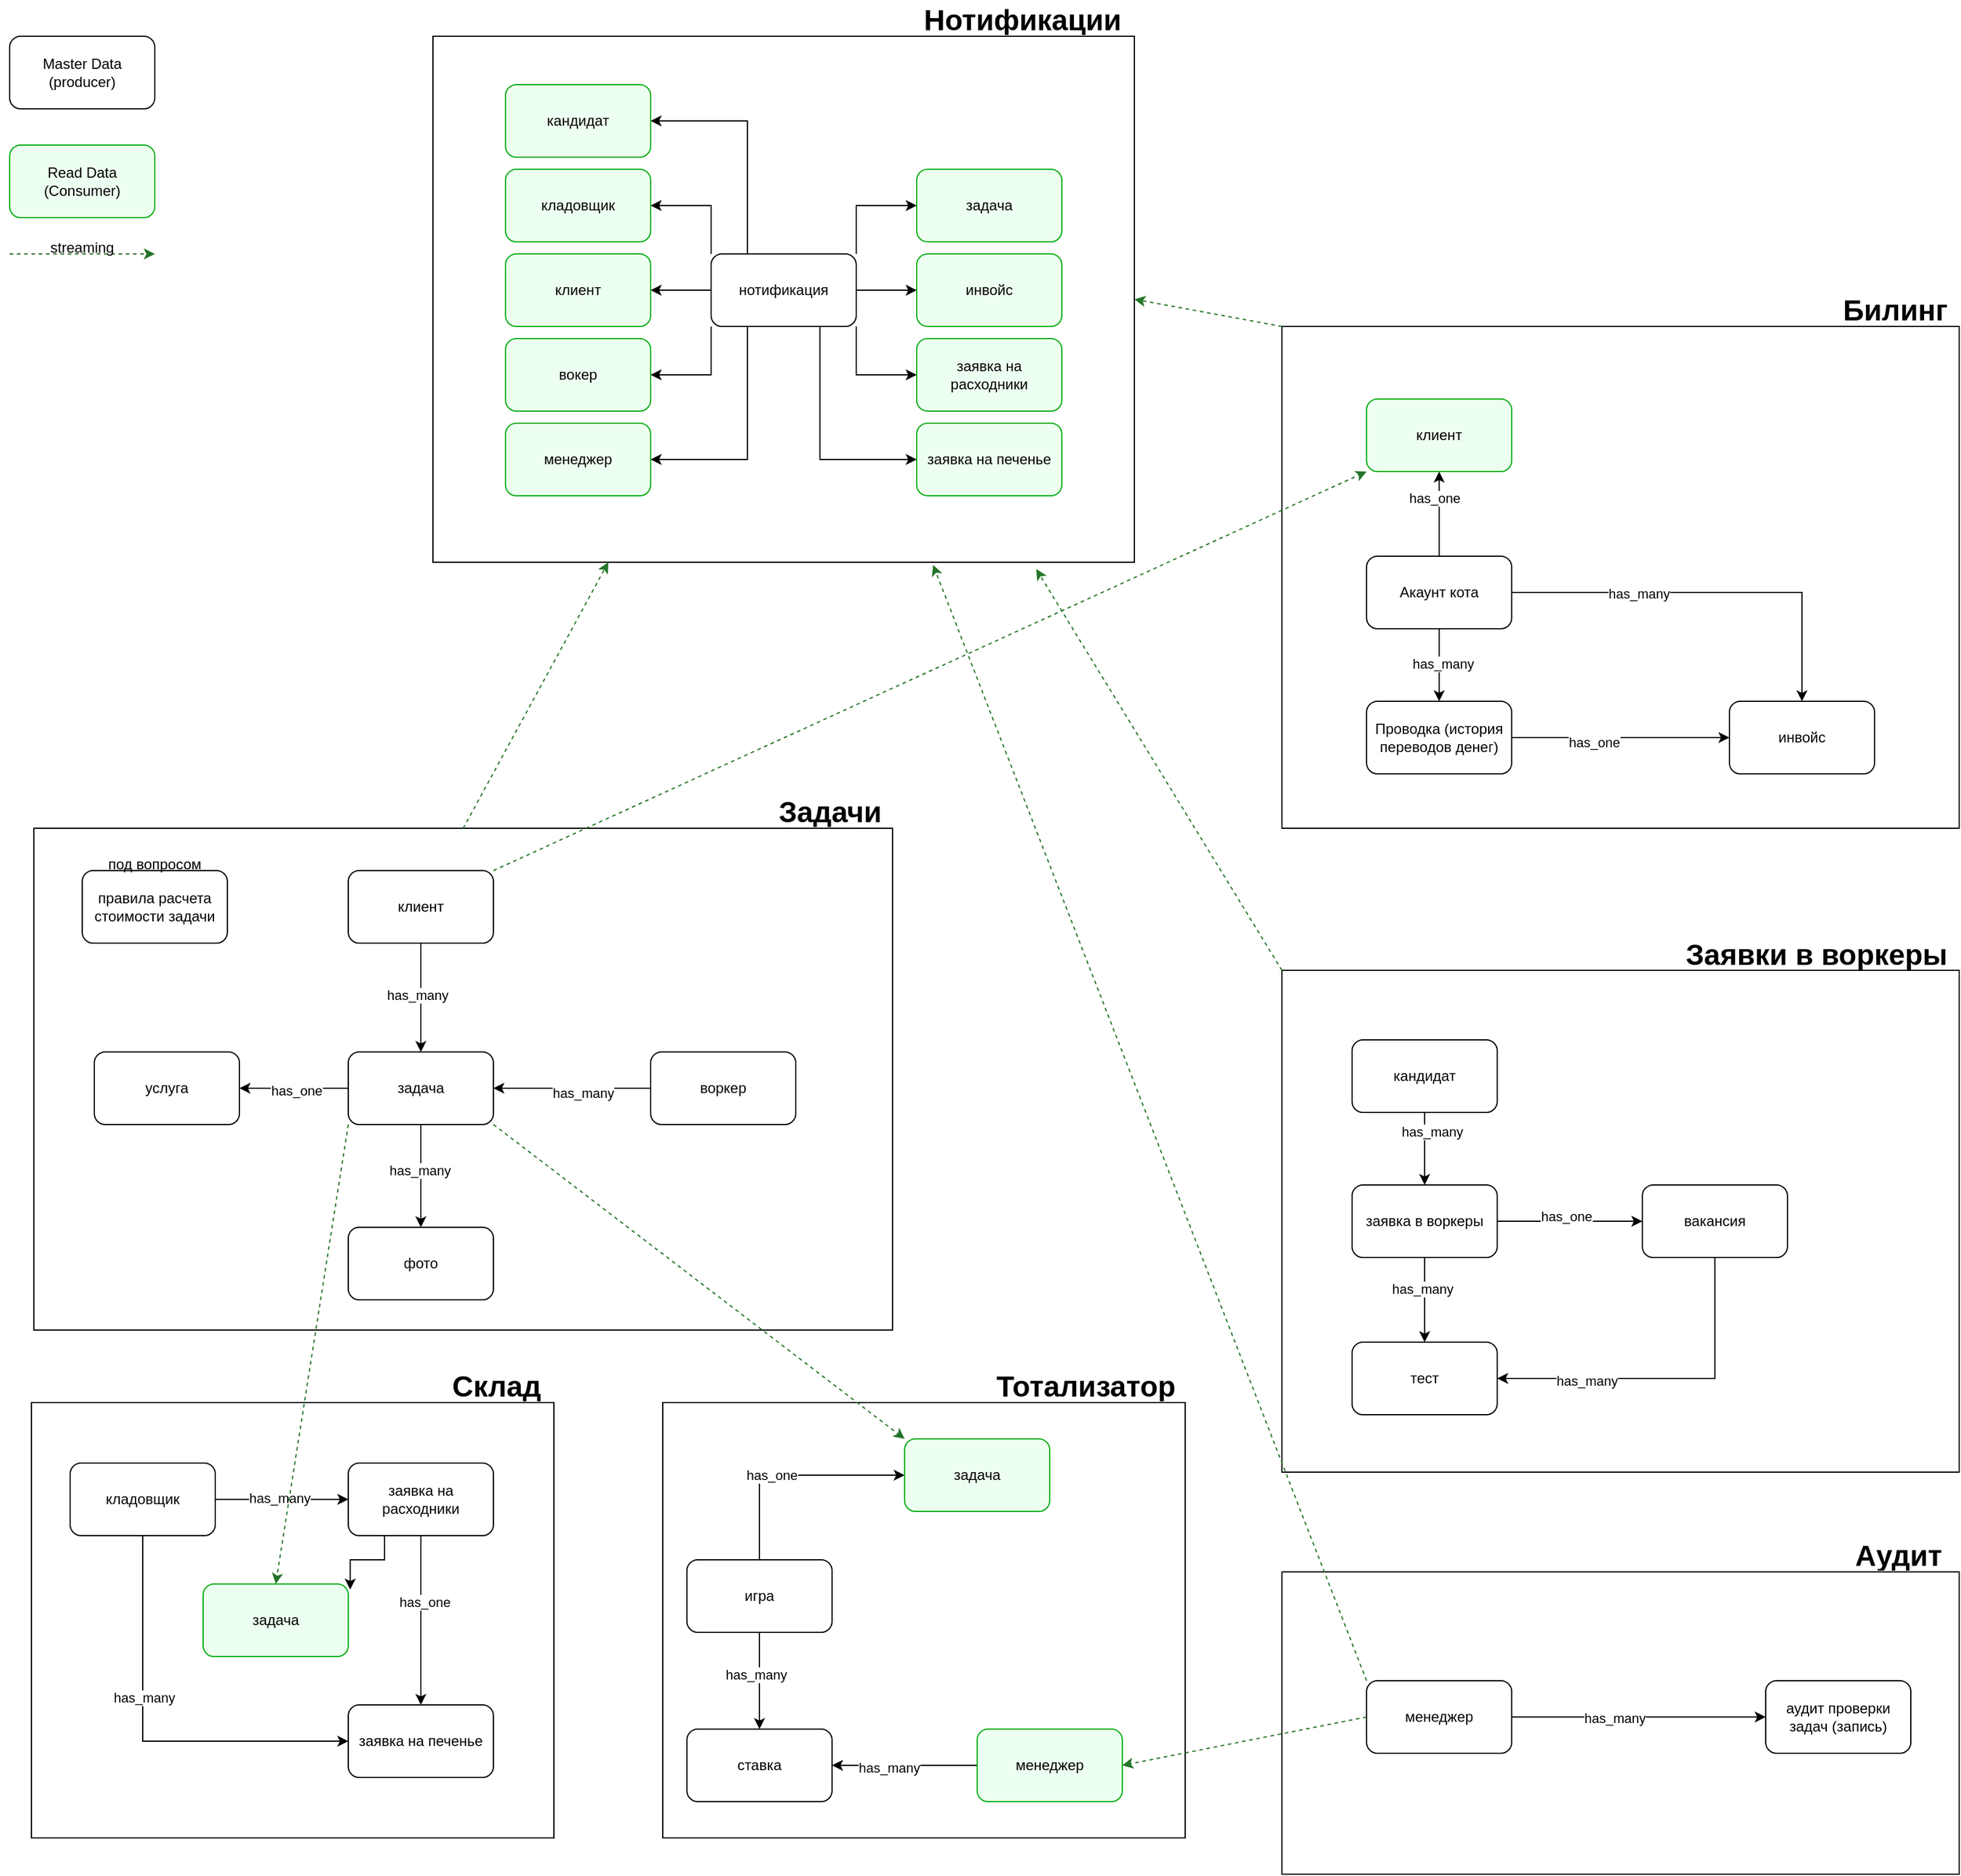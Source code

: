 <mxfile version="24.5.3" type="device">
  <diagram name="Page-1" id="c7558073-3199-34d8-9f00-42111426c3f3">
    <mxGraphModel dx="3263" dy="3032" grid="1" gridSize="10" guides="1" tooltips="1" connect="1" arrows="1" fold="1" page="1" pageScale="1" pageWidth="826" pageHeight="1169" background="none" math="0" shadow="0">
      <root>
        <mxCell id="0" />
        <mxCell id="1" parent="0" />
        <mxCell id="mVXSHvILS6m2LbovHZ73-201" value="" style="rounded=0;whiteSpace=wrap;html=1;fillColor=none;align=center;" vertex="1" parent="1">
          <mxGeometry x="580" y="20" width="432" height="360" as="geometry" />
        </mxCell>
        <mxCell id="mVXSHvILS6m2LbovHZ73-200" value="" style="rounded=0;whiteSpace=wrap;html=1;fillColor=none;align=center;" vertex="1" parent="1">
          <mxGeometry x="58" y="20" width="432" height="360" as="geometry" />
        </mxCell>
        <mxCell id="mVXSHvILS6m2LbovHZ73-199" value="" style="rounded=0;whiteSpace=wrap;html=1;fillColor=none;align=center;" vertex="1" parent="1">
          <mxGeometry x="1092" y="160" width="560" height="250" as="geometry" />
        </mxCell>
        <mxCell id="mVXSHvILS6m2LbovHZ73-198" value="" style="rounded=0;whiteSpace=wrap;html=1;fillColor=none;align=center;" vertex="1" parent="1">
          <mxGeometry x="1092" y="-337.5" width="560" height="415" as="geometry" />
        </mxCell>
        <mxCell id="mVXSHvILS6m2LbovHZ73-197" value="" style="rounded=0;whiteSpace=wrap;html=1;fillColor=none;align=center;" vertex="1" parent="1">
          <mxGeometry x="1092" y="-870" width="560" height="415" as="geometry" />
        </mxCell>
        <mxCell id="mVXSHvILS6m2LbovHZ73-196" value="" style="rounded=0;whiteSpace=wrap;html=1;fillColor=none;align=center;" vertex="1" parent="1">
          <mxGeometry x="390" y="-1110" width="580" height="435" as="geometry" />
        </mxCell>
        <mxCell id="mVXSHvILS6m2LbovHZ73-195" value="" style="rounded=0;whiteSpace=wrap;html=1;fillColor=none;align=center;" vertex="1" parent="1">
          <mxGeometry x="60" y="-455" width="710" height="415" as="geometry" />
        </mxCell>
        <mxCell id="mVXSHvILS6m2LbovHZ73-97" value="Master Data (producer)" style="rounded=1;whiteSpace=wrap;html=1;" vertex="1" parent="1">
          <mxGeometry x="40" y="-1110" width="120" height="60" as="geometry" />
        </mxCell>
        <mxCell id="mVXSHvILS6m2LbovHZ73-98" value="Read Data (Consumer)" style="rounded=1;whiteSpace=wrap;html=1;strokeColor=#00AD12;fillColor=#EDFFF0;" vertex="1" parent="1">
          <mxGeometry x="40" y="-1020" width="120" height="60" as="geometry" />
        </mxCell>
        <mxCell id="mVXSHvILS6m2LbovHZ73-104" value="" style="endArrow=classic;html=1;rounded=0;dashed=1;strokeColor=#237528;" edge="1" parent="1">
          <mxGeometry width="50" height="50" relative="1" as="geometry">
            <mxPoint x="40" y="-930" as="sourcePoint" />
            <mxPoint x="160" y="-930" as="targetPoint" />
          </mxGeometry>
        </mxCell>
        <mxCell id="mVXSHvILS6m2LbovHZ73-106" value="streaming" style="text;html=1;align=center;verticalAlign=middle;whiteSpace=wrap;rounded=0;" vertex="1" parent="1">
          <mxGeometry x="60" y="-950" width="80" height="30" as="geometry" />
        </mxCell>
        <mxCell id="mVXSHvILS6m2LbovHZ73-109" value="" style="edgeStyle=orthogonalEdgeStyle;rounded=0;orthogonalLoop=1;jettySize=auto;html=1;" edge="1" parent="1" source="mVXSHvILS6m2LbovHZ73-107" target="mVXSHvILS6m2LbovHZ73-108">
          <mxGeometry relative="1" as="geometry" />
        </mxCell>
        <mxCell id="mVXSHvILS6m2LbovHZ73-110" value="has_many" style="edgeLabel;html=1;align=center;verticalAlign=middle;resizable=0;points=[];" vertex="1" connectable="0" parent="mVXSHvILS6m2LbovHZ73-109">
          <mxGeometry x="-0.059" y="-3" relative="1" as="geometry">
            <mxPoint as="offset" />
          </mxGeometry>
        </mxCell>
        <mxCell id="mVXSHvILS6m2LbovHZ73-107" value="клиент" style="rounded=1;whiteSpace=wrap;html=1;" vertex="1" parent="1">
          <mxGeometry x="320" y="-420" width="120" height="60" as="geometry" />
        </mxCell>
        <mxCell id="mVXSHvILS6m2LbovHZ73-113" style="edgeStyle=orthogonalEdgeStyle;rounded=0;orthogonalLoop=1;jettySize=auto;html=1;entryX=1;entryY=0.5;entryDx=0;entryDy=0;" edge="1" parent="1" source="mVXSHvILS6m2LbovHZ73-108" target="mVXSHvILS6m2LbovHZ73-112">
          <mxGeometry relative="1" as="geometry">
            <mxPoint x="290" y="-240" as="targetPoint" />
          </mxGeometry>
        </mxCell>
        <mxCell id="mVXSHvILS6m2LbovHZ73-114" value="has_one" style="edgeLabel;html=1;align=center;verticalAlign=middle;resizable=0;points=[];" vertex="1" connectable="0" parent="mVXSHvILS6m2LbovHZ73-113">
          <mxGeometry x="-0.044" y="2" relative="1" as="geometry">
            <mxPoint as="offset" />
          </mxGeometry>
        </mxCell>
        <mxCell id="mVXSHvILS6m2LbovHZ73-122" value="" style="edgeStyle=orthogonalEdgeStyle;rounded=0;orthogonalLoop=1;jettySize=auto;html=1;" edge="1" parent="1" source="mVXSHvILS6m2LbovHZ73-108" target="mVXSHvILS6m2LbovHZ73-121">
          <mxGeometry relative="1" as="geometry" />
        </mxCell>
        <mxCell id="mVXSHvILS6m2LbovHZ73-123" value="has_many" style="edgeLabel;html=1;align=center;verticalAlign=middle;resizable=0;points=[];" vertex="1" connectable="0" parent="mVXSHvILS6m2LbovHZ73-122">
          <mxGeometry x="-0.122" y="-1" relative="1" as="geometry">
            <mxPoint as="offset" />
          </mxGeometry>
        </mxCell>
        <mxCell id="mVXSHvILS6m2LbovHZ73-108" value="задача" style="rounded=1;whiteSpace=wrap;html=1;" vertex="1" parent="1">
          <mxGeometry x="320" y="-270" width="120" height="60" as="geometry" />
        </mxCell>
        <mxCell id="mVXSHvILS6m2LbovHZ73-146" style="edgeStyle=orthogonalEdgeStyle;rounded=0;orthogonalLoop=1;jettySize=auto;html=1;entryX=0;entryY=0.5;entryDx=0;entryDy=0;exitX=1;exitY=0.5;exitDx=0;exitDy=0;" edge="1" parent="1" source="mVXSHvILS6m2LbovHZ73-168" target="mVXSHvILS6m2LbovHZ73-145">
          <mxGeometry relative="1" as="geometry">
            <Array as="points" />
          </mxGeometry>
        </mxCell>
        <mxCell id="mVXSHvILS6m2LbovHZ73-147" value="has_many" style="edgeLabel;html=1;align=center;verticalAlign=middle;resizable=0;points=[];" vertex="1" connectable="0" parent="mVXSHvILS6m2LbovHZ73-146">
          <mxGeometry x="-0.189" relative="1" as="geometry">
            <mxPoint y="1" as="offset" />
          </mxGeometry>
        </mxCell>
        <mxCell id="mVXSHvILS6m2LbovHZ73-165" style="edgeStyle=orthogonalEdgeStyle;rounded=0;orthogonalLoop=1;jettySize=auto;html=1;entryX=1;entryY=0.5;entryDx=0;entryDy=0;" edge="1" parent="1" source="mVXSHvILS6m2LbovHZ73-111" target="mVXSHvILS6m2LbovHZ73-162">
          <mxGeometry relative="1" as="geometry" />
        </mxCell>
        <mxCell id="mVXSHvILS6m2LbovHZ73-166" value="has_many" style="edgeLabel;html=1;align=center;verticalAlign=middle;resizable=0;points=[];" vertex="1" connectable="0" parent="mVXSHvILS6m2LbovHZ73-165">
          <mxGeometry x="0.228" y="2" relative="1" as="geometry">
            <mxPoint as="offset" />
          </mxGeometry>
        </mxCell>
        <mxCell id="mVXSHvILS6m2LbovHZ73-111" value="менеджер" style="rounded=1;whiteSpace=wrap;html=1;fillColor=#EDFFF0;strokeColor=#00AD12;" vertex="1" parent="1">
          <mxGeometry x="840" y="290" width="120" height="60" as="geometry" />
        </mxCell>
        <mxCell id="mVXSHvILS6m2LbovHZ73-112" value="услуга" style="rounded=1;whiteSpace=wrap;html=1;" vertex="1" parent="1">
          <mxGeometry x="110" y="-270" width="120" height="60" as="geometry" />
        </mxCell>
        <mxCell id="mVXSHvILS6m2LbovHZ73-134" style="edgeStyle=orthogonalEdgeStyle;rounded=0;orthogonalLoop=1;jettySize=auto;html=1;entryX=0.5;entryY=0;entryDx=0;entryDy=0;" edge="1" parent="1" source="mVXSHvILS6m2LbovHZ73-115" target="mVXSHvILS6m2LbovHZ73-133">
          <mxGeometry relative="1" as="geometry" />
        </mxCell>
        <mxCell id="mVXSHvILS6m2LbovHZ73-135" value="has_many" style="edgeLabel;html=1;align=center;verticalAlign=middle;resizable=0;points=[];" vertex="1" connectable="0" parent="mVXSHvILS6m2LbovHZ73-134">
          <mxGeometry x="-0.056" y="3" relative="1" as="geometry">
            <mxPoint as="offset" />
          </mxGeometry>
        </mxCell>
        <mxCell id="mVXSHvILS6m2LbovHZ73-155" style="edgeStyle=orthogonalEdgeStyle;rounded=0;orthogonalLoop=1;jettySize=auto;html=1;entryX=0.5;entryY=0;entryDx=0;entryDy=0;" edge="1" parent="1" source="mVXSHvILS6m2LbovHZ73-115" target="mVXSHvILS6m2LbovHZ73-150">
          <mxGeometry relative="1" as="geometry" />
        </mxCell>
        <mxCell id="mVXSHvILS6m2LbovHZ73-157" value="has_many" style="edgeLabel;html=1;align=center;verticalAlign=middle;resizable=0;points=[];" vertex="1" connectable="0" parent="mVXSHvILS6m2LbovHZ73-155">
          <mxGeometry x="-0.366" y="-1" relative="1" as="geometry">
            <mxPoint as="offset" />
          </mxGeometry>
        </mxCell>
        <mxCell id="mVXSHvILS6m2LbovHZ73-173" style="edgeStyle=orthogonalEdgeStyle;rounded=0;orthogonalLoop=1;jettySize=auto;html=1;entryX=0.5;entryY=1;entryDx=0;entryDy=0;" edge="1" parent="1" source="mVXSHvILS6m2LbovHZ73-115" target="mVXSHvILS6m2LbovHZ73-172">
          <mxGeometry relative="1" as="geometry" />
        </mxCell>
        <mxCell id="mVXSHvILS6m2LbovHZ73-174" value="has_one" style="edgeLabel;html=1;align=center;verticalAlign=middle;resizable=0;points=[];" vertex="1" connectable="0" parent="mVXSHvILS6m2LbovHZ73-173">
          <mxGeometry x="0.378" y="4" relative="1" as="geometry">
            <mxPoint as="offset" />
          </mxGeometry>
        </mxCell>
        <mxCell id="mVXSHvILS6m2LbovHZ73-115" value="Акаунт кота" style="rounded=1;whiteSpace=wrap;html=1;" vertex="1" parent="1">
          <mxGeometry x="1162" y="-680" width="120" height="60" as="geometry" />
        </mxCell>
        <mxCell id="mVXSHvILS6m2LbovHZ73-116" value="правила расчета стоимости задачи" style="rounded=1;whiteSpace=wrap;html=1;" vertex="1" parent="1">
          <mxGeometry x="100" y="-420" width="120" height="60" as="geometry" />
        </mxCell>
        <mxCell id="mVXSHvILS6m2LbovHZ73-117" value="под вопросом" style="text;html=1;align=center;verticalAlign=middle;whiteSpace=wrap;rounded=0;strokeColor=none;" vertex="1" parent="1">
          <mxGeometry x="100" y="-440" width="120" height="30" as="geometry" />
        </mxCell>
        <mxCell id="mVXSHvILS6m2LbovHZ73-119" value="" style="edgeStyle=orthogonalEdgeStyle;rounded=0;orthogonalLoop=1;jettySize=auto;html=1;" edge="1" parent="1" source="mVXSHvILS6m2LbovHZ73-118" target="mVXSHvILS6m2LbovHZ73-108">
          <mxGeometry relative="1" as="geometry" />
        </mxCell>
        <mxCell id="mVXSHvILS6m2LbovHZ73-120" value="has_many" style="edgeLabel;html=1;align=center;verticalAlign=middle;resizable=0;points=[];" vertex="1" connectable="0" parent="mVXSHvILS6m2LbovHZ73-119">
          <mxGeometry x="-0.139" y="4" relative="1" as="geometry">
            <mxPoint as="offset" />
          </mxGeometry>
        </mxCell>
        <mxCell id="mVXSHvILS6m2LbovHZ73-118" value="воркер" style="rounded=1;whiteSpace=wrap;html=1;" vertex="1" parent="1">
          <mxGeometry x="570" y="-270" width="120" height="60" as="geometry" />
        </mxCell>
        <mxCell id="mVXSHvILS6m2LbovHZ73-121" value="фото" style="rounded=1;whiteSpace=wrap;html=1;" vertex="1" parent="1">
          <mxGeometry x="320" y="-125" width="120" height="60" as="geometry" />
        </mxCell>
        <mxCell id="mVXSHvILS6m2LbovHZ73-126" value="" style="edgeStyle=orthogonalEdgeStyle;rounded=0;orthogonalLoop=1;jettySize=auto;html=1;" edge="1" parent="1" source="mVXSHvILS6m2LbovHZ73-124" target="mVXSHvILS6m2LbovHZ73-125">
          <mxGeometry relative="1" as="geometry" />
        </mxCell>
        <mxCell id="mVXSHvILS6m2LbovHZ73-127" value="has_many" style="edgeLabel;html=1;align=center;verticalAlign=middle;resizable=0;points=[];" vertex="1" connectable="0" parent="mVXSHvILS6m2LbovHZ73-126">
          <mxGeometry x="-0.276" y="-2" relative="1" as="geometry">
            <mxPoint as="offset" />
          </mxGeometry>
        </mxCell>
        <mxCell id="mVXSHvILS6m2LbovHZ73-129" value="" style="edgeStyle=orthogonalEdgeStyle;rounded=0;orthogonalLoop=1;jettySize=auto;html=1;" edge="1" parent="1" source="mVXSHvILS6m2LbovHZ73-124" target="mVXSHvILS6m2LbovHZ73-128">
          <mxGeometry relative="1" as="geometry" />
        </mxCell>
        <mxCell id="mVXSHvILS6m2LbovHZ73-130" value="has_one" style="edgeLabel;html=1;align=center;verticalAlign=middle;resizable=0;points=[];" vertex="1" connectable="0" parent="mVXSHvILS6m2LbovHZ73-129">
          <mxGeometry x="-0.058" y="4" relative="1" as="geometry">
            <mxPoint as="offset" />
          </mxGeometry>
        </mxCell>
        <mxCell id="mVXSHvILS6m2LbovHZ73-124" value="заявка в воркеры" style="rounded=1;whiteSpace=wrap;html=1;" vertex="1" parent="1">
          <mxGeometry x="1150" y="-160" width="120" height="60" as="geometry" />
        </mxCell>
        <mxCell id="mVXSHvILS6m2LbovHZ73-125" value="тест" style="rounded=1;whiteSpace=wrap;html=1;" vertex="1" parent="1">
          <mxGeometry x="1150" y="-30" width="120" height="60" as="geometry" />
        </mxCell>
        <mxCell id="mVXSHvILS6m2LbovHZ73-131" style="edgeStyle=orthogonalEdgeStyle;rounded=0;orthogonalLoop=1;jettySize=auto;html=1;entryX=1;entryY=0.5;entryDx=0;entryDy=0;" edge="1" parent="1" source="mVXSHvILS6m2LbovHZ73-128" target="mVXSHvILS6m2LbovHZ73-125">
          <mxGeometry relative="1" as="geometry">
            <Array as="points">
              <mxPoint x="1450" />
            </Array>
          </mxGeometry>
        </mxCell>
        <mxCell id="mVXSHvILS6m2LbovHZ73-132" value="has_many" style="edgeLabel;html=1;align=center;verticalAlign=middle;resizable=0;points=[];" vertex="1" connectable="0" parent="mVXSHvILS6m2LbovHZ73-131">
          <mxGeometry x="0.474" y="2" relative="1" as="geometry">
            <mxPoint as="offset" />
          </mxGeometry>
        </mxCell>
        <mxCell id="mVXSHvILS6m2LbovHZ73-128" value="вакансия" style="rounded=1;whiteSpace=wrap;html=1;" vertex="1" parent="1">
          <mxGeometry x="1390" y="-160" width="120" height="60" as="geometry" />
        </mxCell>
        <mxCell id="mVXSHvILS6m2LbovHZ73-152" style="edgeStyle=orthogonalEdgeStyle;rounded=0;orthogonalLoop=1;jettySize=auto;html=1;entryX=0;entryY=0.5;entryDx=0;entryDy=0;" edge="1" parent="1" source="mVXSHvILS6m2LbovHZ73-133" target="mVXSHvILS6m2LbovHZ73-150">
          <mxGeometry relative="1" as="geometry" />
        </mxCell>
        <mxCell id="mVXSHvILS6m2LbovHZ73-153" value="has_one" style="edgeLabel;html=1;align=center;verticalAlign=middle;resizable=0;points=[];" vertex="1" connectable="0" parent="mVXSHvILS6m2LbovHZ73-152">
          <mxGeometry x="-0.25" y="-4" relative="1" as="geometry">
            <mxPoint as="offset" />
          </mxGeometry>
        </mxCell>
        <mxCell id="mVXSHvILS6m2LbovHZ73-133" value="Проводка (история переводов денег)" style="rounded=1;whiteSpace=wrap;html=1;" vertex="1" parent="1">
          <mxGeometry x="1162" y="-560" width="120" height="60" as="geometry" />
        </mxCell>
        <mxCell id="mVXSHvILS6m2LbovHZ73-138" style="edgeStyle=orthogonalEdgeStyle;rounded=0;orthogonalLoop=1;jettySize=auto;html=1;entryX=0;entryY=0.5;entryDx=0;entryDy=0;" edge="1" parent="1" source="mVXSHvILS6m2LbovHZ73-136" target="mVXSHvILS6m2LbovHZ73-137">
          <mxGeometry relative="1" as="geometry" />
        </mxCell>
        <mxCell id="mVXSHvILS6m2LbovHZ73-139" value="has_many" style="edgeLabel;html=1;align=center;verticalAlign=middle;resizable=0;points=[];" vertex="1" connectable="0" parent="mVXSHvILS6m2LbovHZ73-138">
          <mxGeometry x="-0.033" y="1" relative="1" as="geometry">
            <mxPoint as="offset" />
          </mxGeometry>
        </mxCell>
        <mxCell id="mVXSHvILS6m2LbovHZ73-141" style="edgeStyle=orthogonalEdgeStyle;rounded=0;orthogonalLoop=1;jettySize=auto;html=1;exitX=0.5;exitY=1;exitDx=0;exitDy=0;entryX=0;entryY=0.5;entryDx=0;entryDy=0;" edge="1" parent="1" source="mVXSHvILS6m2LbovHZ73-136" target="mVXSHvILS6m2LbovHZ73-140">
          <mxGeometry relative="1" as="geometry" />
        </mxCell>
        <mxCell id="mVXSHvILS6m2LbovHZ73-142" value="has_many" style="edgeLabel;html=1;align=center;verticalAlign=middle;resizable=0;points=[];" vertex="1" connectable="0" parent="mVXSHvILS6m2LbovHZ73-141">
          <mxGeometry x="-0.211" y="1" relative="1" as="geometry">
            <mxPoint as="offset" />
          </mxGeometry>
        </mxCell>
        <mxCell id="mVXSHvILS6m2LbovHZ73-136" value="кладовщик" style="rounded=1;whiteSpace=wrap;html=1;" vertex="1" parent="1">
          <mxGeometry x="90" y="70" width="120" height="60" as="geometry" />
        </mxCell>
        <mxCell id="mVXSHvILS6m2LbovHZ73-143" style="edgeStyle=orthogonalEdgeStyle;rounded=0;orthogonalLoop=1;jettySize=auto;html=1;entryX=0.5;entryY=0;entryDx=0;entryDy=0;" edge="1" parent="1" source="mVXSHvILS6m2LbovHZ73-137" target="mVXSHvILS6m2LbovHZ73-140">
          <mxGeometry relative="1" as="geometry" />
        </mxCell>
        <mxCell id="mVXSHvILS6m2LbovHZ73-144" value="has_one" style="edgeLabel;html=1;align=center;verticalAlign=middle;resizable=0;points=[];" vertex="1" connectable="0" parent="mVXSHvILS6m2LbovHZ73-143">
          <mxGeometry x="-0.235" y="3" relative="1" as="geometry">
            <mxPoint y="1" as="offset" />
          </mxGeometry>
        </mxCell>
        <mxCell id="mVXSHvILS6m2LbovHZ73-137" value="заявка на расходники" style="rounded=1;whiteSpace=wrap;html=1;" vertex="1" parent="1">
          <mxGeometry x="320" y="70" width="120" height="60" as="geometry" />
        </mxCell>
        <mxCell id="mVXSHvILS6m2LbovHZ73-140" value="заявка на печенье" style="rounded=1;whiteSpace=wrap;html=1;" vertex="1" parent="1">
          <mxGeometry x="320" y="270" width="120" height="60" as="geometry" />
        </mxCell>
        <mxCell id="mVXSHvILS6m2LbovHZ73-145" value="аудит проверки задач (запись)" style="rounded=1;whiteSpace=wrap;html=1;" vertex="1" parent="1">
          <mxGeometry x="1492" y="250" width="120" height="60" as="geometry" />
        </mxCell>
        <mxCell id="mVXSHvILS6m2LbovHZ73-150" value="инвойс" style="rounded=1;whiteSpace=wrap;html=1;" vertex="1" parent="1">
          <mxGeometry x="1462" y="-560" width="120" height="60" as="geometry" />
        </mxCell>
        <mxCell id="mVXSHvILS6m2LbovHZ73-160" style="edgeStyle=orthogonalEdgeStyle;rounded=0;orthogonalLoop=1;jettySize=auto;html=1;exitX=0.5;exitY=0;exitDx=0;exitDy=0;entryX=0;entryY=0.5;entryDx=0;entryDy=0;" edge="1" parent="1" source="mVXSHvILS6m2LbovHZ73-158" target="mVXSHvILS6m2LbovHZ73-171">
          <mxGeometry relative="1" as="geometry">
            <mxPoint x="820" y="110" as="targetPoint" />
            <Array as="points">
              <mxPoint x="660" y="80" />
            </Array>
          </mxGeometry>
        </mxCell>
        <mxCell id="mVXSHvILS6m2LbovHZ73-161" value="has_one" style="edgeLabel;html=1;align=center;verticalAlign=middle;resizable=0;points=[];" vertex="1" connectable="0" parent="mVXSHvILS6m2LbovHZ73-160">
          <mxGeometry x="-0.148" relative="1" as="geometry">
            <mxPoint x="-1" as="offset" />
          </mxGeometry>
        </mxCell>
        <mxCell id="mVXSHvILS6m2LbovHZ73-163" style="edgeStyle=orthogonalEdgeStyle;rounded=0;orthogonalLoop=1;jettySize=auto;html=1;entryX=0.5;entryY=0;entryDx=0;entryDy=0;" edge="1" parent="1" source="mVXSHvILS6m2LbovHZ73-158" target="mVXSHvILS6m2LbovHZ73-162">
          <mxGeometry relative="1" as="geometry" />
        </mxCell>
        <mxCell id="mVXSHvILS6m2LbovHZ73-164" value="has_many" style="edgeLabel;html=1;align=center;verticalAlign=middle;resizable=0;points=[];" vertex="1" connectable="0" parent="mVXSHvILS6m2LbovHZ73-163">
          <mxGeometry x="-0.162" y="-3" relative="1" as="geometry">
            <mxPoint y="1" as="offset" />
          </mxGeometry>
        </mxCell>
        <mxCell id="mVXSHvILS6m2LbovHZ73-158" value="игра" style="rounded=1;whiteSpace=wrap;html=1;" vertex="1" parent="1">
          <mxGeometry x="600" y="150" width="120" height="60" as="geometry" />
        </mxCell>
        <mxCell id="mVXSHvILS6m2LbovHZ73-162" value="ставка" style="rounded=1;whiteSpace=wrap;html=1;" vertex="1" parent="1">
          <mxGeometry x="600" y="290" width="120" height="60" as="geometry" />
        </mxCell>
        <mxCell id="mVXSHvILS6m2LbovHZ73-175" style="edgeStyle=orthogonalEdgeStyle;rounded=0;orthogonalLoop=1;jettySize=auto;html=1;entryX=1;entryY=0.5;entryDx=0;entryDy=0;" edge="1" parent="1" source="mVXSHvILS6m2LbovHZ73-167" target="mVXSHvILS6m2LbovHZ73-170">
          <mxGeometry relative="1" as="geometry" />
        </mxCell>
        <mxCell id="mVXSHvILS6m2LbovHZ73-177" style="edgeStyle=orthogonalEdgeStyle;rounded=0;orthogonalLoop=1;jettySize=auto;html=1;entryX=1;entryY=0.5;entryDx=0;entryDy=0;exitX=0;exitY=1;exitDx=0;exitDy=0;" edge="1" parent="1" source="mVXSHvILS6m2LbovHZ73-167" target="mVXSHvILS6m2LbovHZ73-176">
          <mxGeometry relative="1" as="geometry" />
        </mxCell>
        <mxCell id="mVXSHvILS6m2LbovHZ73-179" style="edgeStyle=orthogonalEdgeStyle;rounded=0;orthogonalLoop=1;jettySize=auto;html=1;entryX=0;entryY=0.5;entryDx=0;entryDy=0;exitX=1;exitY=0;exitDx=0;exitDy=0;" edge="1" parent="1" source="mVXSHvILS6m2LbovHZ73-167" target="mVXSHvILS6m2LbovHZ73-178">
          <mxGeometry relative="1" as="geometry" />
        </mxCell>
        <mxCell id="mVXSHvILS6m2LbovHZ73-181" style="edgeStyle=orthogonalEdgeStyle;rounded=0;orthogonalLoop=1;jettySize=auto;html=1;exitX=0;exitY=0;exitDx=0;exitDy=0;entryX=1;entryY=0.5;entryDx=0;entryDy=0;" edge="1" parent="1" source="mVXSHvILS6m2LbovHZ73-167" target="mVXSHvILS6m2LbovHZ73-180">
          <mxGeometry relative="1" as="geometry" />
        </mxCell>
        <mxCell id="mVXSHvILS6m2LbovHZ73-183" style="edgeStyle=orthogonalEdgeStyle;rounded=0;orthogonalLoop=1;jettySize=auto;html=1;exitX=0.25;exitY=1;exitDx=0;exitDy=0;entryX=1;entryY=0.5;entryDx=0;entryDy=0;" edge="1" parent="1" source="mVXSHvILS6m2LbovHZ73-167" target="mVXSHvILS6m2LbovHZ73-182">
          <mxGeometry relative="1" as="geometry" />
        </mxCell>
        <mxCell id="mVXSHvILS6m2LbovHZ73-185" value="" style="edgeStyle=orthogonalEdgeStyle;rounded=0;orthogonalLoop=1;jettySize=auto;html=1;" edge="1" parent="1" source="mVXSHvILS6m2LbovHZ73-167" target="mVXSHvILS6m2LbovHZ73-184">
          <mxGeometry relative="1" as="geometry" />
        </mxCell>
        <mxCell id="mVXSHvILS6m2LbovHZ73-190" style="edgeStyle=orthogonalEdgeStyle;rounded=0;orthogonalLoop=1;jettySize=auto;html=1;exitX=0.25;exitY=0;exitDx=0;exitDy=0;entryX=1;entryY=0.5;entryDx=0;entryDy=0;" edge="1" parent="1" source="mVXSHvILS6m2LbovHZ73-167" target="mVXSHvILS6m2LbovHZ73-189">
          <mxGeometry relative="1" as="geometry" />
        </mxCell>
        <mxCell id="mVXSHvILS6m2LbovHZ73-193" style="edgeStyle=orthogonalEdgeStyle;rounded=0;orthogonalLoop=1;jettySize=auto;html=1;exitX=1;exitY=1;exitDx=0;exitDy=0;entryX=0;entryY=0.5;entryDx=0;entryDy=0;" edge="1" parent="1" source="mVXSHvILS6m2LbovHZ73-167" target="mVXSHvILS6m2LbovHZ73-191">
          <mxGeometry relative="1" as="geometry" />
        </mxCell>
        <mxCell id="mVXSHvILS6m2LbovHZ73-194" style="edgeStyle=orthogonalEdgeStyle;rounded=0;orthogonalLoop=1;jettySize=auto;html=1;exitX=0.75;exitY=1;exitDx=0;exitDy=0;entryX=0;entryY=0.5;entryDx=0;entryDy=0;" edge="1" parent="1" source="mVXSHvILS6m2LbovHZ73-167" target="mVXSHvILS6m2LbovHZ73-192">
          <mxGeometry relative="1" as="geometry" />
        </mxCell>
        <mxCell id="mVXSHvILS6m2LbovHZ73-167" value="нотификация" style="rounded=1;whiteSpace=wrap;html=1;" vertex="1" parent="1">
          <mxGeometry x="620" y="-930" width="120" height="60" as="geometry" />
        </mxCell>
        <mxCell id="mVXSHvILS6m2LbovHZ73-168" value="менеджер" style="rounded=1;whiteSpace=wrap;html=1;" vertex="1" parent="1">
          <mxGeometry x="1162" y="250" width="120" height="60" as="geometry" />
        </mxCell>
        <mxCell id="mVXSHvILS6m2LbovHZ73-170" value="клиент" style="rounded=1;whiteSpace=wrap;html=1;strokeColor=#00AD12;fillColor=#EDFFF0;" vertex="1" parent="1">
          <mxGeometry x="450" y="-930" width="120" height="60" as="geometry" />
        </mxCell>
        <mxCell id="mVXSHvILS6m2LbovHZ73-171" value="задача" style="rounded=1;whiteSpace=wrap;html=1;strokeColor=#00AD12;fillColor=#EDFFF0;" vertex="1" parent="1">
          <mxGeometry x="780" y="50" width="120" height="60" as="geometry" />
        </mxCell>
        <mxCell id="mVXSHvILS6m2LbovHZ73-172" value="клиент" style="rounded=1;whiteSpace=wrap;html=1;strokeColor=#00AD12;fillColor=#EDFFF0;" vertex="1" parent="1">
          <mxGeometry x="1162" y="-810" width="120" height="60" as="geometry" />
        </mxCell>
        <mxCell id="mVXSHvILS6m2LbovHZ73-176" value="вокер" style="rounded=1;whiteSpace=wrap;html=1;strokeColor=#00AD12;fillColor=#EDFFF0;" vertex="1" parent="1">
          <mxGeometry x="450" y="-860" width="120" height="60" as="geometry" />
        </mxCell>
        <mxCell id="mVXSHvILS6m2LbovHZ73-178" value="задача" style="rounded=1;whiteSpace=wrap;html=1;strokeColor=#00AD12;fillColor=#EDFFF0;" vertex="1" parent="1">
          <mxGeometry x="790" y="-1000" width="120" height="60" as="geometry" />
        </mxCell>
        <mxCell id="mVXSHvILS6m2LbovHZ73-180" value="кладовщик" style="rounded=1;whiteSpace=wrap;html=1;strokeColor=#00AD12;fillColor=#EDFFF0;" vertex="1" parent="1">
          <mxGeometry x="450" y="-1000" width="120" height="60" as="geometry" />
        </mxCell>
        <mxCell id="mVXSHvILS6m2LbovHZ73-182" value="менеджер" style="rounded=1;whiteSpace=wrap;html=1;fillColor=#EDFFF0;strokeColor=#00AD12;" vertex="1" parent="1">
          <mxGeometry x="450" y="-790" width="120" height="60" as="geometry" />
        </mxCell>
        <mxCell id="mVXSHvILS6m2LbovHZ73-184" value="инвойс" style="rounded=1;whiteSpace=wrap;html=1;strokeColor=#00AD12;fillColor=#EDFFF0;" vertex="1" parent="1">
          <mxGeometry x="790" y="-930" width="120" height="60" as="geometry" />
        </mxCell>
        <mxCell id="mVXSHvILS6m2LbovHZ73-187" value="" style="edgeStyle=orthogonalEdgeStyle;rounded=0;orthogonalLoop=1;jettySize=auto;html=1;" edge="1" parent="1" source="mVXSHvILS6m2LbovHZ73-186" target="mVXSHvILS6m2LbovHZ73-124">
          <mxGeometry relative="1" as="geometry" />
        </mxCell>
        <mxCell id="mVXSHvILS6m2LbovHZ73-188" value="has_many" style="edgeLabel;html=1;align=center;verticalAlign=middle;resizable=0;points=[];" vertex="1" connectable="0" parent="mVXSHvILS6m2LbovHZ73-187">
          <mxGeometry x="-0.486" y="6" relative="1" as="geometry">
            <mxPoint as="offset" />
          </mxGeometry>
        </mxCell>
        <mxCell id="mVXSHvILS6m2LbovHZ73-186" value="кандидат" style="rounded=1;whiteSpace=wrap;html=1;" vertex="1" parent="1">
          <mxGeometry x="1150" y="-280" width="120" height="60" as="geometry" />
        </mxCell>
        <mxCell id="mVXSHvILS6m2LbovHZ73-189" value="кандидат" style="rounded=1;whiteSpace=wrap;html=1;strokeColor=#00AD12;fillColor=#EDFFF0;" vertex="1" parent="1">
          <mxGeometry x="450" y="-1070" width="120" height="60" as="geometry" />
        </mxCell>
        <mxCell id="mVXSHvILS6m2LbovHZ73-191" value="заявка на расходники" style="rounded=1;whiteSpace=wrap;html=1;strokeColor=#00AD12;fillColor=#EDFFF0;" vertex="1" parent="1">
          <mxGeometry x="790" y="-860" width="120" height="60" as="geometry" />
        </mxCell>
        <mxCell id="mVXSHvILS6m2LbovHZ73-192" value="заявка на печенье" style="rounded=1;whiteSpace=wrap;html=1;strokeColor=#00AD12;fillColor=#EDFFF0;" vertex="1" parent="1">
          <mxGeometry x="790" y="-790" width="120" height="60" as="geometry" />
        </mxCell>
        <mxCell id="mVXSHvILS6m2LbovHZ73-202" value="" style="endArrow=classic;html=1;rounded=0;dashed=1;strokeColor=#237528;exitX=1;exitY=0;exitDx=0;exitDy=0;entryX=0;entryY=1;entryDx=0;entryDy=0;" edge="1" parent="1" source="mVXSHvILS6m2LbovHZ73-107" target="mVXSHvILS6m2LbovHZ73-172">
          <mxGeometry width="50" height="50" relative="1" as="geometry">
            <mxPoint x="850" y="-550.71" as="sourcePoint" />
            <mxPoint x="970" y="-550.71" as="targetPoint" />
          </mxGeometry>
        </mxCell>
        <mxCell id="mVXSHvILS6m2LbovHZ73-203" value="" style="endArrow=classic;html=1;rounded=0;dashed=1;strokeColor=#237528;exitX=0.5;exitY=0;exitDx=0;exitDy=0;entryX=0.25;entryY=1;entryDx=0;entryDy=0;" edge="1" parent="1" source="mVXSHvILS6m2LbovHZ73-195" target="mVXSHvILS6m2LbovHZ73-196">
          <mxGeometry width="50" height="50" relative="1" as="geometry">
            <mxPoint x="413" y="-570" as="sourcePoint" />
            <mxPoint x="533" y="-570" as="targetPoint" />
          </mxGeometry>
        </mxCell>
        <mxCell id="mVXSHvILS6m2LbovHZ73-204" value="" style="endArrow=classic;html=1;rounded=0;dashed=1;strokeColor=#237528;exitX=1;exitY=1;exitDx=0;exitDy=0;entryX=0;entryY=0;entryDx=0;entryDy=0;" edge="1" parent="1" source="mVXSHvILS6m2LbovHZ73-108" target="mVXSHvILS6m2LbovHZ73-171">
          <mxGeometry width="50" height="50" relative="1" as="geometry">
            <mxPoint x="450" y="-410" as="sourcePoint" />
            <mxPoint x="1172" y="-740" as="targetPoint" />
          </mxGeometry>
        </mxCell>
        <mxCell id="mVXSHvILS6m2LbovHZ73-205" value="задача" style="rounded=1;whiteSpace=wrap;html=1;strokeColor=#00AD12;fillColor=#EDFFF0;" vertex="1" parent="1">
          <mxGeometry x="200" y="170" width="120" height="60" as="geometry" />
        </mxCell>
        <mxCell id="mVXSHvILS6m2LbovHZ73-206" style="edgeStyle=orthogonalEdgeStyle;rounded=0;orthogonalLoop=1;jettySize=auto;html=1;exitX=0.25;exitY=1;exitDx=0;exitDy=0;entryX=1.013;entryY=0.077;entryDx=0;entryDy=0;entryPerimeter=0;" edge="1" parent="1" source="mVXSHvILS6m2LbovHZ73-137" target="mVXSHvILS6m2LbovHZ73-205">
          <mxGeometry relative="1" as="geometry" />
        </mxCell>
        <mxCell id="mVXSHvILS6m2LbovHZ73-207" value="" style="endArrow=classic;html=1;rounded=0;dashed=1;strokeColor=#237528;exitX=0;exitY=1;exitDx=0;exitDy=0;entryX=0.5;entryY=0;entryDx=0;entryDy=0;" edge="1" parent="1" source="mVXSHvILS6m2LbovHZ73-108" target="mVXSHvILS6m2LbovHZ73-205">
          <mxGeometry width="50" height="50" relative="1" as="geometry">
            <mxPoint x="425" y="-445" as="sourcePoint" />
            <mxPoint x="545" y="-665" as="targetPoint" />
          </mxGeometry>
        </mxCell>
        <mxCell id="mVXSHvILS6m2LbovHZ73-208" value="" style="endArrow=classic;html=1;rounded=0;dashed=1;strokeColor=#237528;exitX=0;exitY=0.5;exitDx=0;exitDy=0;entryX=1;entryY=0.5;entryDx=0;entryDy=0;" edge="1" parent="1" source="mVXSHvILS6m2LbovHZ73-168" target="mVXSHvILS6m2LbovHZ73-111">
          <mxGeometry width="50" height="50" relative="1" as="geometry">
            <mxPoint x="450" y="-200" as="sourcePoint" />
            <mxPoint x="790" y="60" as="targetPoint" />
          </mxGeometry>
        </mxCell>
        <mxCell id="mVXSHvILS6m2LbovHZ73-209" value="" style="endArrow=classic;html=1;rounded=0;dashed=1;strokeColor=#237528;exitX=0;exitY=0;exitDx=0;exitDy=0;entryX=0.86;entryY=1.013;entryDx=0;entryDy=0;entryPerimeter=0;" edge="1" parent="1" source="mVXSHvILS6m2LbovHZ73-198" target="mVXSHvILS6m2LbovHZ73-196">
          <mxGeometry width="50" height="50" relative="1" as="geometry">
            <mxPoint x="880" y="-360" as="sourcePoint" />
            <mxPoint x="1000" y="-580" as="targetPoint" />
          </mxGeometry>
        </mxCell>
        <mxCell id="mVXSHvILS6m2LbovHZ73-210" value="" style="endArrow=classic;html=1;rounded=0;dashed=1;strokeColor=#237528;exitX=0;exitY=0;exitDx=0;exitDy=0;entryX=1;entryY=0.5;entryDx=0;entryDy=0;" edge="1" parent="1" source="mVXSHvILS6m2LbovHZ73-197" target="mVXSHvILS6m2LbovHZ73-196">
          <mxGeometry width="50" height="50" relative="1" as="geometry">
            <mxPoint x="890" y="-350" as="sourcePoint" />
            <mxPoint x="1010" y="-570" as="targetPoint" />
          </mxGeometry>
        </mxCell>
        <mxCell id="mVXSHvILS6m2LbovHZ73-211" value="" style="endArrow=classic;html=1;rounded=0;dashed=1;strokeColor=#237528;exitX=0;exitY=0;exitDx=0;exitDy=0;entryX=0.713;entryY=1.005;entryDx=0;entryDy=0;entryPerimeter=0;" edge="1" parent="1" source="mVXSHvILS6m2LbovHZ73-168" target="mVXSHvILS6m2LbovHZ73-196">
          <mxGeometry width="50" height="50" relative="1" as="geometry">
            <mxPoint x="1172" y="290" as="sourcePoint" />
            <mxPoint x="970" y="330" as="targetPoint" />
          </mxGeometry>
        </mxCell>
        <mxCell id="mVXSHvILS6m2LbovHZ73-212" value="&lt;b&gt;&lt;font style=&quot;font-size: 24px;&quot;&gt;Задачи&lt;/font&gt;&lt;/b&gt;" style="text;strokeColor=none;fillColor=none;align=left;verticalAlign=middle;spacingLeft=4;spacingRight=4;overflow=hidden;points=[[0,0.5],[1,0.5]];portConstraint=eastwest;rotatable=0;whiteSpace=wrap;html=1;" vertex="1" parent="1">
          <mxGeometry x="670" y="-485" width="100" height="30" as="geometry" />
        </mxCell>
        <mxCell id="mVXSHvILS6m2LbovHZ73-213" value="&lt;b&gt;&lt;font style=&quot;font-size: 24px;&quot;&gt;Склад&lt;/font&gt;&lt;/b&gt;" style="text;strokeColor=none;fillColor=none;align=left;verticalAlign=middle;spacingLeft=4;spacingRight=4;overflow=hidden;points=[[0,0.5],[1,0.5]];portConstraint=eastwest;rotatable=0;whiteSpace=wrap;html=1;" vertex="1" parent="1">
          <mxGeometry x="400" y="-10" width="90" height="30" as="geometry" />
        </mxCell>
        <mxCell id="mVXSHvILS6m2LbovHZ73-214" value="&lt;b&gt;&lt;font style=&quot;font-size: 24px;&quot;&gt;Тотализатор&lt;/font&gt;&lt;/b&gt;" style="text;strokeColor=none;fillColor=none;align=left;verticalAlign=middle;spacingLeft=4;spacingRight=4;overflow=hidden;points=[[0,0.5],[1,0.5]];portConstraint=eastwest;rotatable=0;whiteSpace=wrap;html=1;" vertex="1" parent="1">
          <mxGeometry x="850" y="-10" width="162" height="30" as="geometry" />
        </mxCell>
        <mxCell id="mVXSHvILS6m2LbovHZ73-215" value="&lt;b&gt;&lt;font style=&quot;font-size: 24px;&quot;&gt;Аудит&lt;/font&gt;&lt;/b&gt;" style="text;strokeColor=none;fillColor=none;align=left;verticalAlign=middle;spacingLeft=4;spacingRight=4;overflow=hidden;points=[[0,0.5],[1,0.5]];portConstraint=eastwest;rotatable=0;whiteSpace=wrap;html=1;" vertex="1" parent="1">
          <mxGeometry x="1560" y="130" width="92" height="30" as="geometry" />
        </mxCell>
        <mxCell id="mVXSHvILS6m2LbovHZ73-216" value="&lt;b&gt;&lt;font style=&quot;font-size: 24px;&quot;&gt;Заявки в воркеры&lt;/font&gt;&lt;/b&gt;" style="text;strokeColor=none;fillColor=none;align=left;verticalAlign=middle;spacingLeft=4;spacingRight=4;overflow=hidden;points=[[0,0.5],[1,0.5]];portConstraint=eastwest;rotatable=0;whiteSpace=wrap;html=1;" vertex="1" parent="1">
          <mxGeometry x="1420" y="-367.5" width="232" height="30" as="geometry" />
        </mxCell>
        <mxCell id="mVXSHvILS6m2LbovHZ73-217" value="&lt;b&gt;&lt;font style=&quot;font-size: 24px;&quot;&gt;Билинг&lt;/font&gt;&lt;/b&gt;" style="text;strokeColor=none;fillColor=none;align=left;verticalAlign=middle;spacingLeft=4;spacingRight=4;overflow=hidden;points=[[0,0.5],[1,0.5]];portConstraint=eastwest;rotatable=0;whiteSpace=wrap;html=1;" vertex="1" parent="1">
          <mxGeometry x="1550" y="-900" width="102" height="30" as="geometry" />
        </mxCell>
        <mxCell id="mVXSHvILS6m2LbovHZ73-218" value="&lt;b&gt;&lt;font style=&quot;font-size: 24px;&quot;&gt;Нотификации&lt;/font&gt;&lt;/b&gt;" style="text;strokeColor=none;fillColor=none;align=left;verticalAlign=middle;spacingLeft=4;spacingRight=4;overflow=hidden;points=[[0,0.5],[1,0.5]];portConstraint=eastwest;rotatable=0;whiteSpace=wrap;html=1;" vertex="1" parent="1">
          <mxGeometry x="790" y="-1140" width="180" height="30" as="geometry" />
        </mxCell>
      </root>
    </mxGraphModel>
  </diagram>
</mxfile>
